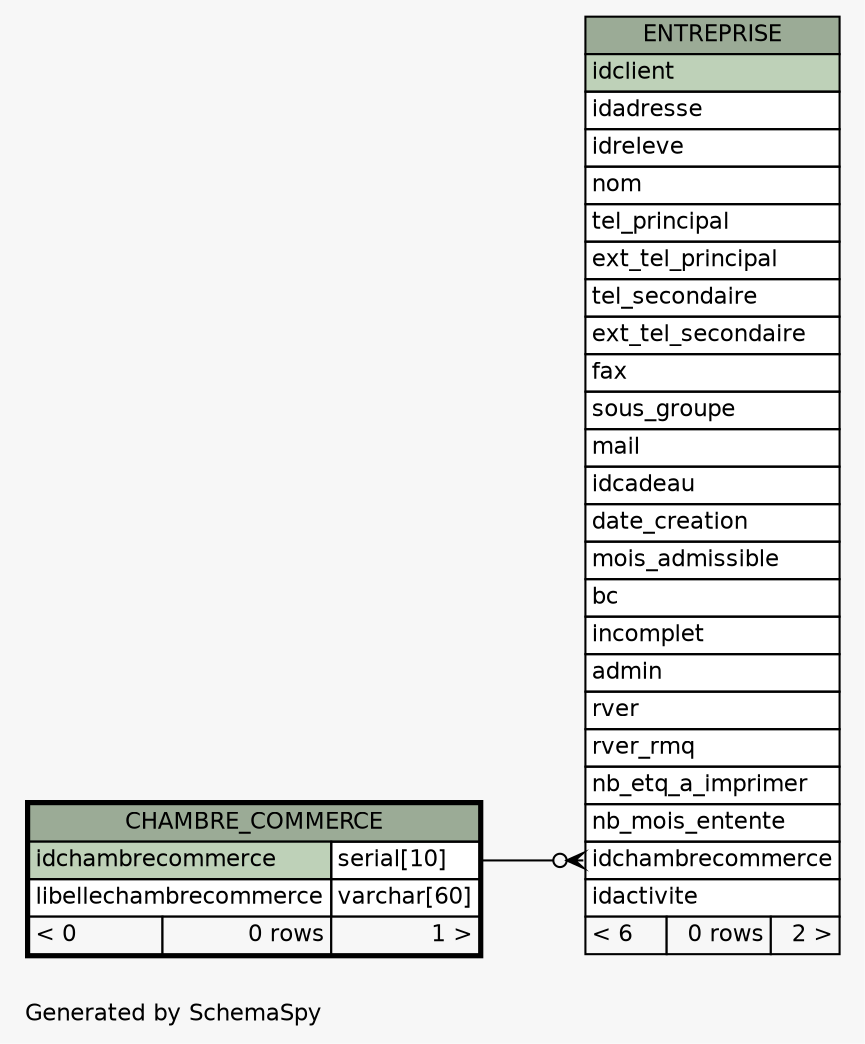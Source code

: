 // dot 2.40.1 on Mac OS X 10.12.5
// SchemaSpy rev 590
digraph "oneDegreeRelationshipsDiagram" {
  graph [
    rankdir="RL"
    bgcolor="#f7f7f7"
    label="\nGenerated by SchemaSpy"
    labeljust="l"
    nodesep="0.18"
    ranksep="0.46"
    fontname="Helvetica"
    fontsize="11"
  ];
  node [
    fontname="Helvetica"
    fontsize="11"
    shape="plaintext"
  ];
  edge [
    arrowsize="0.8"
  ];
  "ENTREPRISE":"idchambrecommerce":w -> "CHAMBRE_COMMERCE":"idchambrecommerce.type":e [arrowhead=none dir=back arrowtail=crowodot];
  "CHAMBRE_COMMERCE" [
    label=<
    <TABLE BORDER="2" CELLBORDER="1" CELLSPACING="0" BGCOLOR="#ffffff">
      <TR><TD COLSPAN="3" BGCOLOR="#9bab96" ALIGN="CENTER">CHAMBRE_COMMERCE</TD></TR>
      <TR><TD PORT="idchambrecommerce" COLSPAN="2" BGCOLOR="#bed1b8" ALIGN="LEFT">idchambrecommerce</TD><TD PORT="idchambrecommerce.type" ALIGN="LEFT">serial[10]</TD></TR>
      <TR><TD PORT="libellechambrecommerce" COLSPAN="2" ALIGN="LEFT">libellechambrecommerce</TD><TD PORT="libellechambrecommerce.type" ALIGN="LEFT">varchar[60]</TD></TR>
      <TR><TD ALIGN="LEFT" BGCOLOR="#f7f7f7">&lt; 0</TD><TD ALIGN="RIGHT" BGCOLOR="#f7f7f7">0 rows</TD><TD ALIGN="RIGHT" BGCOLOR="#f7f7f7">1 &gt;</TD></TR>
    </TABLE>>
    URL="CHAMBRE_COMMERCE.html"
    tooltip="CHAMBRE_COMMERCE"
  ];
  "ENTREPRISE" [
    label=<
    <TABLE BORDER="0" CELLBORDER="1" CELLSPACING="0" BGCOLOR="#ffffff">
      <TR><TD COLSPAN="3" BGCOLOR="#9bab96" ALIGN="CENTER">ENTREPRISE</TD></TR>
      <TR><TD PORT="idclient" COLSPAN="3" BGCOLOR="#bed1b8" ALIGN="LEFT">idclient</TD></TR>
      <TR><TD PORT="idadresse" COLSPAN="3" ALIGN="LEFT">idadresse</TD></TR>
      <TR><TD PORT="idreleve" COLSPAN="3" ALIGN="LEFT">idreleve</TD></TR>
      <TR><TD PORT="nom" COLSPAN="3" ALIGN="LEFT">nom</TD></TR>
      <TR><TD PORT="tel_principal" COLSPAN="3" ALIGN="LEFT">tel_principal</TD></TR>
      <TR><TD PORT="ext_tel_principal" COLSPAN="3" ALIGN="LEFT">ext_tel_principal</TD></TR>
      <TR><TD PORT="tel_secondaire" COLSPAN="3" ALIGN="LEFT">tel_secondaire</TD></TR>
      <TR><TD PORT="ext_tel_secondaire" COLSPAN="3" ALIGN="LEFT">ext_tel_secondaire</TD></TR>
      <TR><TD PORT="fax" COLSPAN="3" ALIGN="LEFT">fax</TD></TR>
      <TR><TD PORT="sous_groupe" COLSPAN="3" ALIGN="LEFT">sous_groupe</TD></TR>
      <TR><TD PORT="mail" COLSPAN="3" ALIGN="LEFT">mail</TD></TR>
      <TR><TD PORT="idcadeau" COLSPAN="3" ALIGN="LEFT">idcadeau</TD></TR>
      <TR><TD PORT="date_creation" COLSPAN="3" ALIGN="LEFT">date_creation</TD></TR>
      <TR><TD PORT="mois_admissible" COLSPAN="3" ALIGN="LEFT">mois_admissible</TD></TR>
      <TR><TD PORT="bc" COLSPAN="3" ALIGN="LEFT">bc</TD></TR>
      <TR><TD PORT="incomplet" COLSPAN="3" ALIGN="LEFT">incomplet</TD></TR>
      <TR><TD PORT="admin" COLSPAN="3" ALIGN="LEFT">admin</TD></TR>
      <TR><TD PORT="rver" COLSPAN="3" ALIGN="LEFT">rver</TD></TR>
      <TR><TD PORT="rver_rmq" COLSPAN="3" ALIGN="LEFT">rver_rmq</TD></TR>
      <TR><TD PORT="nb_etq_a_imprimer" COLSPAN="3" ALIGN="LEFT">nb_etq_a_imprimer</TD></TR>
      <TR><TD PORT="nb_mois_entente" COLSPAN="3" ALIGN="LEFT">nb_mois_entente</TD></TR>
      <TR><TD PORT="idchambrecommerce" COLSPAN="3" ALIGN="LEFT">idchambrecommerce</TD></TR>
      <TR><TD PORT="idactivite" COLSPAN="3" ALIGN="LEFT">idactivite</TD></TR>
      <TR><TD ALIGN="LEFT" BGCOLOR="#f7f7f7">&lt; 6</TD><TD ALIGN="RIGHT" BGCOLOR="#f7f7f7">0 rows</TD><TD ALIGN="RIGHT" BGCOLOR="#f7f7f7">2 &gt;</TD></TR>
    </TABLE>>
    URL="ENTREPRISE.html"
    tooltip="ENTREPRISE"
  ];
}

